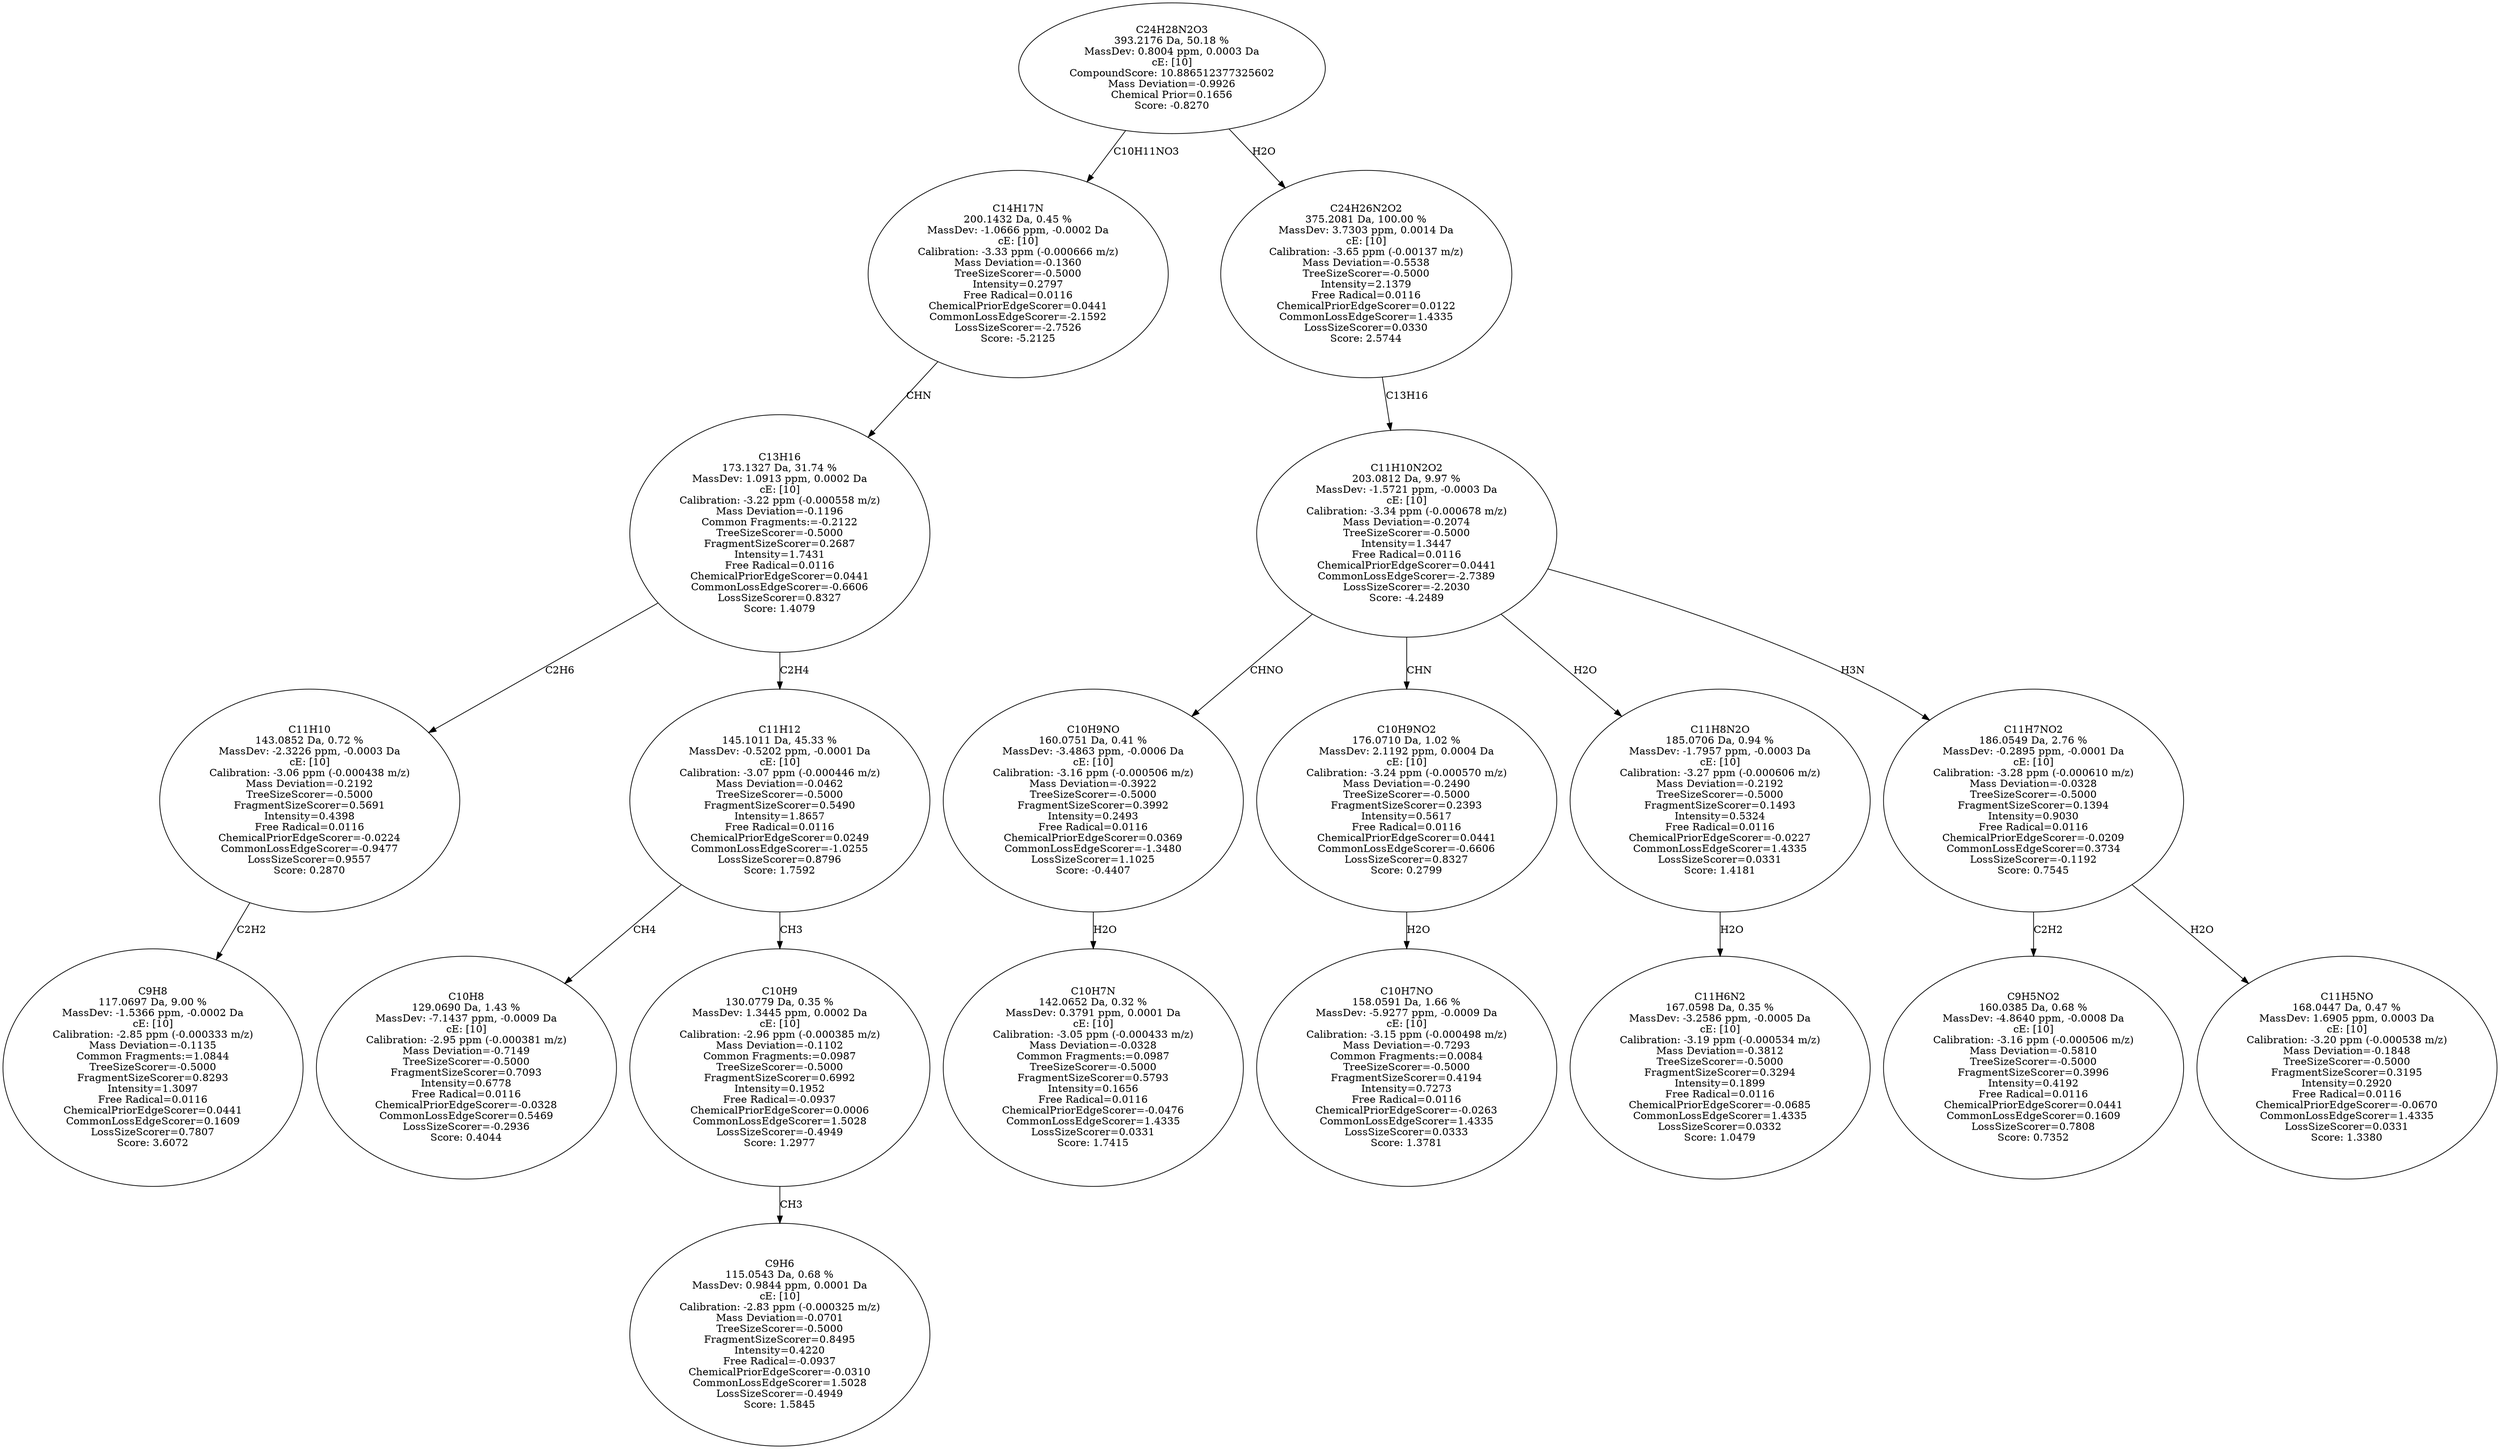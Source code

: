 strict digraph {
v1 [label="C9H8\n117.0697 Da, 9.00 %\nMassDev: -1.5366 ppm, -0.0002 Da\ncE: [10]\nCalibration: -2.85 ppm (-0.000333 m/z)\nMass Deviation=-0.1135\nCommon Fragments:=1.0844\nTreeSizeScorer=-0.5000\nFragmentSizeScorer=0.8293\nIntensity=1.3097\nFree Radical=0.0116\nChemicalPriorEdgeScorer=0.0441\nCommonLossEdgeScorer=0.1609\nLossSizeScorer=0.7807\nScore: 3.6072"];
v2 [label="C11H10\n143.0852 Da, 0.72 %\nMassDev: -2.3226 ppm, -0.0003 Da\ncE: [10]\nCalibration: -3.06 ppm (-0.000438 m/z)\nMass Deviation=-0.2192\nTreeSizeScorer=-0.5000\nFragmentSizeScorer=0.5691\nIntensity=0.4398\nFree Radical=0.0116\nChemicalPriorEdgeScorer=-0.0224\nCommonLossEdgeScorer=-0.9477\nLossSizeScorer=0.9557\nScore: 0.2870"];
v3 [label="C10H8\n129.0690 Da, 1.43 %\nMassDev: -7.1437 ppm, -0.0009 Da\ncE: [10]\nCalibration: -2.95 ppm (-0.000381 m/z)\nMass Deviation=-0.7149\nTreeSizeScorer=-0.5000\nFragmentSizeScorer=0.7093\nIntensity=0.6778\nFree Radical=0.0116\nChemicalPriorEdgeScorer=-0.0328\nCommonLossEdgeScorer=0.5469\nLossSizeScorer=-0.2936\nScore: 0.4044"];
v4 [label="C9H6\n115.0543 Da, 0.68 %\nMassDev: 0.9844 ppm, 0.0001 Da\ncE: [10]\nCalibration: -2.83 ppm (-0.000325 m/z)\nMass Deviation=-0.0701\nTreeSizeScorer=-0.5000\nFragmentSizeScorer=0.8495\nIntensity=0.4220\nFree Radical=-0.0937\nChemicalPriorEdgeScorer=-0.0310\nCommonLossEdgeScorer=1.5028\nLossSizeScorer=-0.4949\nScore: 1.5845"];
v5 [label="C10H9\n130.0779 Da, 0.35 %\nMassDev: 1.3445 ppm, 0.0002 Da\ncE: [10]\nCalibration: -2.96 ppm (-0.000385 m/z)\nMass Deviation=-0.1102\nCommon Fragments:=0.0987\nTreeSizeScorer=-0.5000\nFragmentSizeScorer=0.6992\nIntensity=0.1952\nFree Radical=-0.0937\nChemicalPriorEdgeScorer=0.0006\nCommonLossEdgeScorer=1.5028\nLossSizeScorer=-0.4949\nScore: 1.2977"];
v6 [label="C11H12\n145.1011 Da, 45.33 %\nMassDev: -0.5202 ppm, -0.0001 Da\ncE: [10]\nCalibration: -3.07 ppm (-0.000446 m/z)\nMass Deviation=-0.0462\nTreeSizeScorer=-0.5000\nFragmentSizeScorer=0.5490\nIntensity=1.8657\nFree Radical=0.0116\nChemicalPriorEdgeScorer=0.0249\nCommonLossEdgeScorer=-1.0255\nLossSizeScorer=0.8796\nScore: 1.7592"];
v7 [label="C13H16\n173.1327 Da, 31.74 %\nMassDev: 1.0913 ppm, 0.0002 Da\ncE: [10]\nCalibration: -3.22 ppm (-0.000558 m/z)\nMass Deviation=-0.1196\nCommon Fragments:=-0.2122\nTreeSizeScorer=-0.5000\nFragmentSizeScorer=0.2687\nIntensity=1.7431\nFree Radical=0.0116\nChemicalPriorEdgeScorer=0.0441\nCommonLossEdgeScorer=-0.6606\nLossSizeScorer=0.8327\nScore: 1.4079"];
v8 [label="C14H17N\n200.1432 Da, 0.45 %\nMassDev: -1.0666 ppm, -0.0002 Da\ncE: [10]\nCalibration: -3.33 ppm (-0.000666 m/z)\nMass Deviation=-0.1360\nTreeSizeScorer=-0.5000\nIntensity=0.2797\nFree Radical=0.0116\nChemicalPriorEdgeScorer=0.0441\nCommonLossEdgeScorer=-2.1592\nLossSizeScorer=-2.7526\nScore: -5.2125"];
v9 [label="C10H7N\n142.0652 Da, 0.32 %\nMassDev: 0.3791 ppm, 0.0001 Da\ncE: [10]\nCalibration: -3.05 ppm (-0.000433 m/z)\nMass Deviation=-0.0328\nCommon Fragments:=0.0987\nTreeSizeScorer=-0.5000\nFragmentSizeScorer=0.5793\nIntensity=0.1656\nFree Radical=0.0116\nChemicalPriorEdgeScorer=-0.0476\nCommonLossEdgeScorer=1.4335\nLossSizeScorer=0.0331\nScore: 1.7415"];
v10 [label="C10H9NO\n160.0751 Da, 0.41 %\nMassDev: -3.4863 ppm, -0.0006 Da\ncE: [10]\nCalibration: -3.16 ppm (-0.000506 m/z)\nMass Deviation=-0.3922\nTreeSizeScorer=-0.5000\nFragmentSizeScorer=0.3992\nIntensity=0.2493\nFree Radical=0.0116\nChemicalPriorEdgeScorer=0.0369\nCommonLossEdgeScorer=-1.3480\nLossSizeScorer=1.1025\nScore: -0.4407"];
v11 [label="C10H7NO\n158.0591 Da, 1.66 %\nMassDev: -5.9277 ppm, -0.0009 Da\ncE: [10]\nCalibration: -3.15 ppm (-0.000498 m/z)\nMass Deviation=-0.7293\nCommon Fragments:=0.0084\nTreeSizeScorer=-0.5000\nFragmentSizeScorer=0.4194\nIntensity=0.7273\nFree Radical=0.0116\nChemicalPriorEdgeScorer=-0.0263\nCommonLossEdgeScorer=1.4335\nLossSizeScorer=0.0333\nScore: 1.3781"];
v12 [label="C10H9NO2\n176.0710 Da, 1.02 %\nMassDev: 2.1192 ppm, 0.0004 Da\ncE: [10]\nCalibration: -3.24 ppm (-0.000570 m/z)\nMass Deviation=-0.2490\nTreeSizeScorer=-0.5000\nFragmentSizeScorer=0.2393\nIntensity=0.5617\nFree Radical=0.0116\nChemicalPriorEdgeScorer=0.0441\nCommonLossEdgeScorer=-0.6606\nLossSizeScorer=0.8327\nScore: 0.2799"];
v13 [label="C11H6N2\n167.0598 Da, 0.35 %\nMassDev: -3.2586 ppm, -0.0005 Da\ncE: [10]\nCalibration: -3.19 ppm (-0.000534 m/z)\nMass Deviation=-0.3812\nTreeSizeScorer=-0.5000\nFragmentSizeScorer=0.3294\nIntensity=0.1899\nFree Radical=0.0116\nChemicalPriorEdgeScorer=-0.0685\nCommonLossEdgeScorer=1.4335\nLossSizeScorer=0.0332\nScore: 1.0479"];
v14 [label="C11H8N2O\n185.0706 Da, 0.94 %\nMassDev: -1.7957 ppm, -0.0003 Da\ncE: [10]\nCalibration: -3.27 ppm (-0.000606 m/z)\nMass Deviation=-0.2192\nTreeSizeScorer=-0.5000\nFragmentSizeScorer=0.1493\nIntensity=0.5324\nFree Radical=0.0116\nChemicalPriorEdgeScorer=-0.0227\nCommonLossEdgeScorer=1.4335\nLossSizeScorer=0.0331\nScore: 1.4181"];
v15 [label="C9H5NO2\n160.0385 Da, 0.68 %\nMassDev: -4.8640 ppm, -0.0008 Da\ncE: [10]\nCalibration: -3.16 ppm (-0.000506 m/z)\nMass Deviation=-0.5810\nTreeSizeScorer=-0.5000\nFragmentSizeScorer=0.3996\nIntensity=0.4192\nFree Radical=0.0116\nChemicalPriorEdgeScorer=0.0441\nCommonLossEdgeScorer=0.1609\nLossSizeScorer=0.7808\nScore: 0.7352"];
v16 [label="C11H5NO\n168.0447 Da, 0.47 %\nMassDev: 1.6905 ppm, 0.0003 Da\ncE: [10]\nCalibration: -3.20 ppm (-0.000538 m/z)\nMass Deviation=-0.1848\nTreeSizeScorer=-0.5000\nFragmentSizeScorer=0.3195\nIntensity=0.2920\nFree Radical=0.0116\nChemicalPriorEdgeScorer=-0.0670\nCommonLossEdgeScorer=1.4335\nLossSizeScorer=0.0331\nScore: 1.3380"];
v17 [label="C11H7NO2\n186.0549 Da, 2.76 %\nMassDev: -0.2895 ppm, -0.0001 Da\ncE: [10]\nCalibration: -3.28 ppm (-0.000610 m/z)\nMass Deviation=-0.0328\nTreeSizeScorer=-0.5000\nFragmentSizeScorer=0.1394\nIntensity=0.9030\nFree Radical=0.0116\nChemicalPriorEdgeScorer=-0.0209\nCommonLossEdgeScorer=0.3734\nLossSizeScorer=-0.1192\nScore: 0.7545"];
v18 [label="C11H10N2O2\n203.0812 Da, 9.97 %\nMassDev: -1.5721 ppm, -0.0003 Da\ncE: [10]\nCalibration: -3.34 ppm (-0.000678 m/z)\nMass Deviation=-0.2074\nTreeSizeScorer=-0.5000\nIntensity=1.3447\nFree Radical=0.0116\nChemicalPriorEdgeScorer=0.0441\nCommonLossEdgeScorer=-2.7389\nLossSizeScorer=-2.2030\nScore: -4.2489"];
v19 [label="C24H26N2O2\n375.2081 Da, 100.00 %\nMassDev: 3.7303 ppm, 0.0014 Da\ncE: [10]\nCalibration: -3.65 ppm (-0.00137 m/z)\nMass Deviation=-0.5538\nTreeSizeScorer=-0.5000\nIntensity=2.1379\nFree Radical=0.0116\nChemicalPriorEdgeScorer=0.0122\nCommonLossEdgeScorer=1.4335\nLossSizeScorer=0.0330\nScore: 2.5744"];
v20 [label="C24H28N2O3\n393.2176 Da, 50.18 %\nMassDev: 0.8004 ppm, 0.0003 Da\ncE: [10]\nCompoundScore: 10.886512377325602\nMass Deviation=-0.9926\nChemical Prior=0.1656\nScore: -0.8270"];
v2 -> v1 [label="C2H2"];
v7 -> v2 [label="C2H6"];
v6 -> v3 [label="CH4"];
v5 -> v4 [label="CH3"];
v6 -> v5 [label="CH3"];
v7 -> v6 [label="C2H4"];
v8 -> v7 [label="CHN"];
v20 -> v8 [label="C10H11NO3"];
v10 -> v9 [label="H2O"];
v18 -> v10 [label="CHNO"];
v12 -> v11 [label="H2O"];
v18 -> v12 [label="CHN"];
v14 -> v13 [label="H2O"];
v18 -> v14 [label="H2O"];
v17 -> v15 [label="C2H2"];
v17 -> v16 [label="H2O"];
v18 -> v17 [label="H3N"];
v19 -> v18 [label="C13H16"];
v20 -> v19 [label="H2O"];
}